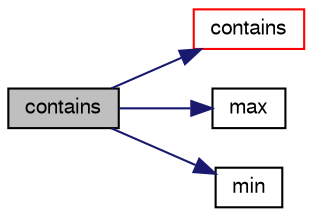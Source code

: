 digraph "contains"
{
  bgcolor="transparent";
  edge [fontname="FreeSans",fontsize="10",labelfontname="FreeSans",labelfontsize="10"];
  node [fontname="FreeSans",fontsize="10",shape=record];
  rankdir="LR";
  Node1014 [label="contains",height=0.2,width=0.4,color="black", fillcolor="grey75", style="filled", fontcolor="black"];
  Node1014 -> Node1015 [color="midnightblue",fontsize="10",style="solid",fontname="FreeSans"];
  Node1015 [label="contains",height=0.2,width=0.4,color="red",URL="$a27102.html#a7e701fa094ffe47c254aea533b94b572",tooltip="Contains point? (inside or on edge) "];
  Node1014 -> Node1019 [color="midnightblue",fontsize="10",style="solid",fontname="FreeSans"];
  Node1019 [label="max",height=0.2,width=0.4,color="black",URL="$a27102.html#a43279cd20862e64a21c8c82ee6c2441b",tooltip="Maximum describing the bounding box. "];
  Node1014 -> Node1020 [color="midnightblue",fontsize="10",style="solid",fontname="FreeSans"];
  Node1020 [label="min",height=0.2,width=0.4,color="black",URL="$a27102.html#a41bea928bbb72b904d07db28570b07bd",tooltip="Minimum describing the bounding box. "];
}
